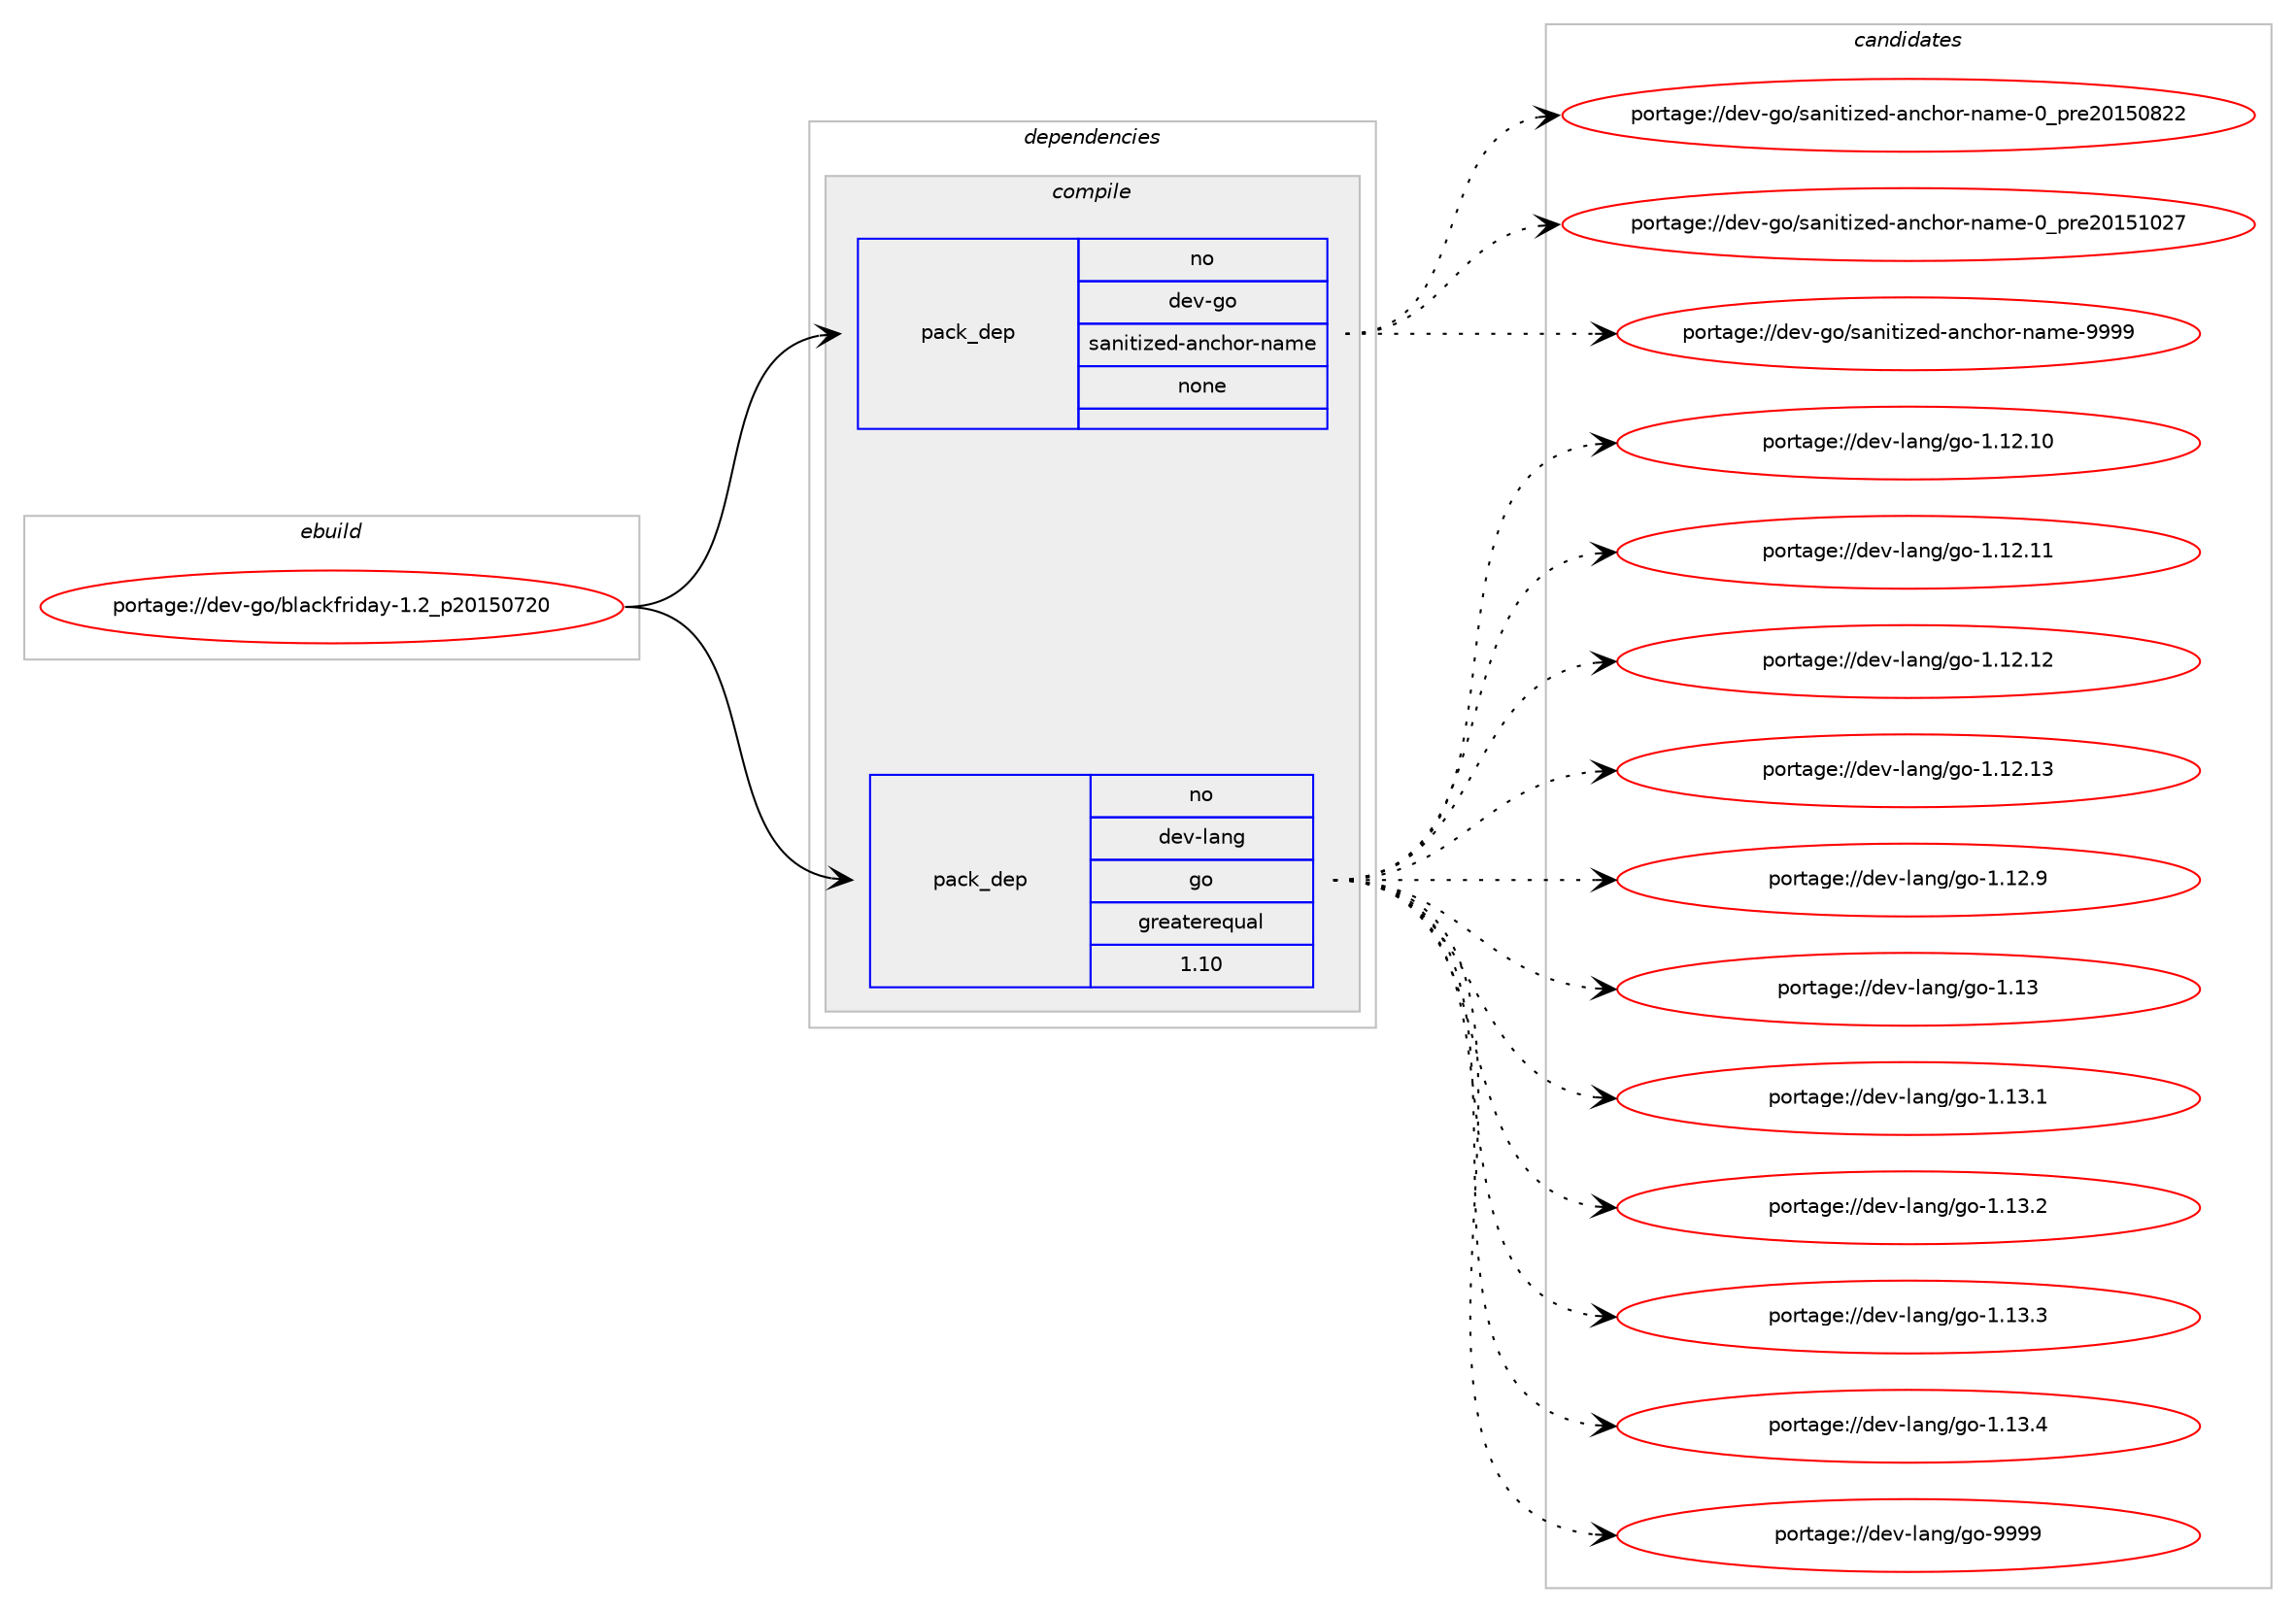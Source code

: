 digraph prolog {

# *************
# Graph options
# *************

newrank=true;
concentrate=true;
compound=true;
graph [rankdir=LR,fontname=Helvetica,fontsize=10,ranksep=1.5];#, ranksep=2.5, nodesep=0.2];
edge  [arrowhead=vee];
node  [fontname=Helvetica,fontsize=10];

# **********
# The ebuild
# **********

subgraph cluster_leftcol {
color=gray;
rank=same;
label=<<i>ebuild</i>>;
id [label="portage://dev-go/blackfriday-1.2_p20150720", color=red, width=4, href="../dev-go/blackfriday-1.2_p20150720.svg"];
}

# ****************
# The dependencies
# ****************

subgraph cluster_midcol {
color=gray;
label=<<i>dependencies</i>>;
subgraph cluster_compile {
fillcolor="#eeeeee";
style=filled;
label=<<i>compile</i>>;
subgraph pack45431 {
dependency60814 [label=<<TABLE BORDER="0" CELLBORDER="1" CELLSPACING="0" CELLPADDING="4" WIDTH="220"><TR><TD ROWSPAN="6" CELLPADDING="30">pack_dep</TD></TR><TR><TD WIDTH="110">no</TD></TR><TR><TD>dev-go</TD></TR><TR><TD>sanitized-anchor-name</TD></TR><TR><TD>none</TD></TR><TR><TD></TD></TR></TABLE>>, shape=none, color=blue];
}
id:e -> dependency60814:w [weight=20,style="solid",arrowhead="vee"];
subgraph pack45432 {
dependency60815 [label=<<TABLE BORDER="0" CELLBORDER="1" CELLSPACING="0" CELLPADDING="4" WIDTH="220"><TR><TD ROWSPAN="6" CELLPADDING="30">pack_dep</TD></TR><TR><TD WIDTH="110">no</TD></TR><TR><TD>dev-lang</TD></TR><TR><TD>go</TD></TR><TR><TD>greaterequal</TD></TR><TR><TD>1.10</TD></TR></TABLE>>, shape=none, color=blue];
}
id:e -> dependency60815:w [weight=20,style="solid",arrowhead="vee"];
}
subgraph cluster_compileandrun {
fillcolor="#eeeeee";
style=filled;
label=<<i>compile and run</i>>;
}
subgraph cluster_run {
fillcolor="#eeeeee";
style=filled;
label=<<i>run</i>>;
}
}

# **************
# The candidates
# **************

subgraph cluster_choices {
rank=same;
color=gray;
label=<<i>candidates</i>>;

subgraph choice45431 {
color=black;
nodesep=1;
choiceportage10010111845103111471159711010511610512210110045971109910411111445110971091014548951121141015048495348565050 [label="portage://dev-go/sanitized-anchor-name-0_pre20150822", color=red, width=4,href="../dev-go/sanitized-anchor-name-0_pre20150822.svg"];
choiceportage10010111845103111471159711010511610512210110045971109910411111445110971091014548951121141015048495349485055 [label="portage://dev-go/sanitized-anchor-name-0_pre20151027", color=red, width=4,href="../dev-go/sanitized-anchor-name-0_pre20151027.svg"];
choiceportage10010111845103111471159711010511610512210110045971109910411111445110971091014557575757 [label="portage://dev-go/sanitized-anchor-name-9999", color=red, width=4,href="../dev-go/sanitized-anchor-name-9999.svg"];
dependency60814:e -> choiceportage10010111845103111471159711010511610512210110045971109910411111445110971091014548951121141015048495348565050:w [style=dotted,weight="100"];
dependency60814:e -> choiceportage10010111845103111471159711010511610512210110045971109910411111445110971091014548951121141015048495349485055:w [style=dotted,weight="100"];
dependency60814:e -> choiceportage10010111845103111471159711010511610512210110045971109910411111445110971091014557575757:w [style=dotted,weight="100"];
}
subgraph choice45432 {
color=black;
nodesep=1;
choiceportage1001011184510897110103471031114549464950464948 [label="portage://dev-lang/go-1.12.10", color=red, width=4,href="../dev-lang/go-1.12.10.svg"];
choiceportage1001011184510897110103471031114549464950464949 [label="portage://dev-lang/go-1.12.11", color=red, width=4,href="../dev-lang/go-1.12.11.svg"];
choiceportage1001011184510897110103471031114549464950464950 [label="portage://dev-lang/go-1.12.12", color=red, width=4,href="../dev-lang/go-1.12.12.svg"];
choiceportage1001011184510897110103471031114549464950464951 [label="portage://dev-lang/go-1.12.13", color=red, width=4,href="../dev-lang/go-1.12.13.svg"];
choiceportage10010111845108971101034710311145494649504657 [label="portage://dev-lang/go-1.12.9", color=red, width=4,href="../dev-lang/go-1.12.9.svg"];
choiceportage1001011184510897110103471031114549464951 [label="portage://dev-lang/go-1.13", color=red, width=4,href="../dev-lang/go-1.13.svg"];
choiceportage10010111845108971101034710311145494649514649 [label="portage://dev-lang/go-1.13.1", color=red, width=4,href="../dev-lang/go-1.13.1.svg"];
choiceportage10010111845108971101034710311145494649514650 [label="portage://dev-lang/go-1.13.2", color=red, width=4,href="../dev-lang/go-1.13.2.svg"];
choiceportage10010111845108971101034710311145494649514651 [label="portage://dev-lang/go-1.13.3", color=red, width=4,href="../dev-lang/go-1.13.3.svg"];
choiceportage10010111845108971101034710311145494649514652 [label="portage://dev-lang/go-1.13.4", color=red, width=4,href="../dev-lang/go-1.13.4.svg"];
choiceportage1001011184510897110103471031114557575757 [label="portage://dev-lang/go-9999", color=red, width=4,href="../dev-lang/go-9999.svg"];
dependency60815:e -> choiceportage1001011184510897110103471031114549464950464948:w [style=dotted,weight="100"];
dependency60815:e -> choiceportage1001011184510897110103471031114549464950464949:w [style=dotted,weight="100"];
dependency60815:e -> choiceportage1001011184510897110103471031114549464950464950:w [style=dotted,weight="100"];
dependency60815:e -> choiceportage1001011184510897110103471031114549464950464951:w [style=dotted,weight="100"];
dependency60815:e -> choiceportage10010111845108971101034710311145494649504657:w [style=dotted,weight="100"];
dependency60815:e -> choiceportage1001011184510897110103471031114549464951:w [style=dotted,weight="100"];
dependency60815:e -> choiceportage10010111845108971101034710311145494649514649:w [style=dotted,weight="100"];
dependency60815:e -> choiceportage10010111845108971101034710311145494649514650:w [style=dotted,weight="100"];
dependency60815:e -> choiceportage10010111845108971101034710311145494649514651:w [style=dotted,weight="100"];
dependency60815:e -> choiceportage10010111845108971101034710311145494649514652:w [style=dotted,weight="100"];
dependency60815:e -> choiceportage1001011184510897110103471031114557575757:w [style=dotted,weight="100"];
}
}

}
